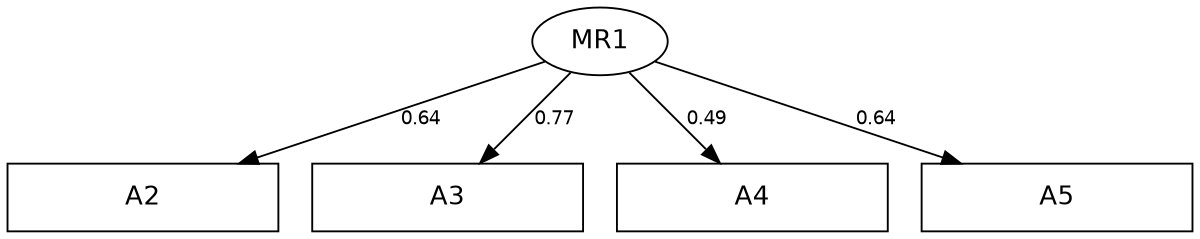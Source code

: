 digraph Factor  {
  rankdir=TB;
  size="8,6";
  node [fontname="Helvetica" fontsize=14 shape=box, width=2];
  edge [fontname="Helvetica" fontsize=10];
V1  [label = "A2"];
V2  [label = "A3"];
V3  [label = "A4"];
V4  [label = "A5"];
node [shape=ellipse, width ="1"];
MR1-> V1 [ label = 0.64 ];
MR1-> V2 [ label = 0.77 ];
MR1-> V3 [ label = 0.49 ];
MR1-> V4 [ label = 0.64 ];
{ rank=same;
V1;V2;V3;V4;}{ rank=same;
MR1;}}
